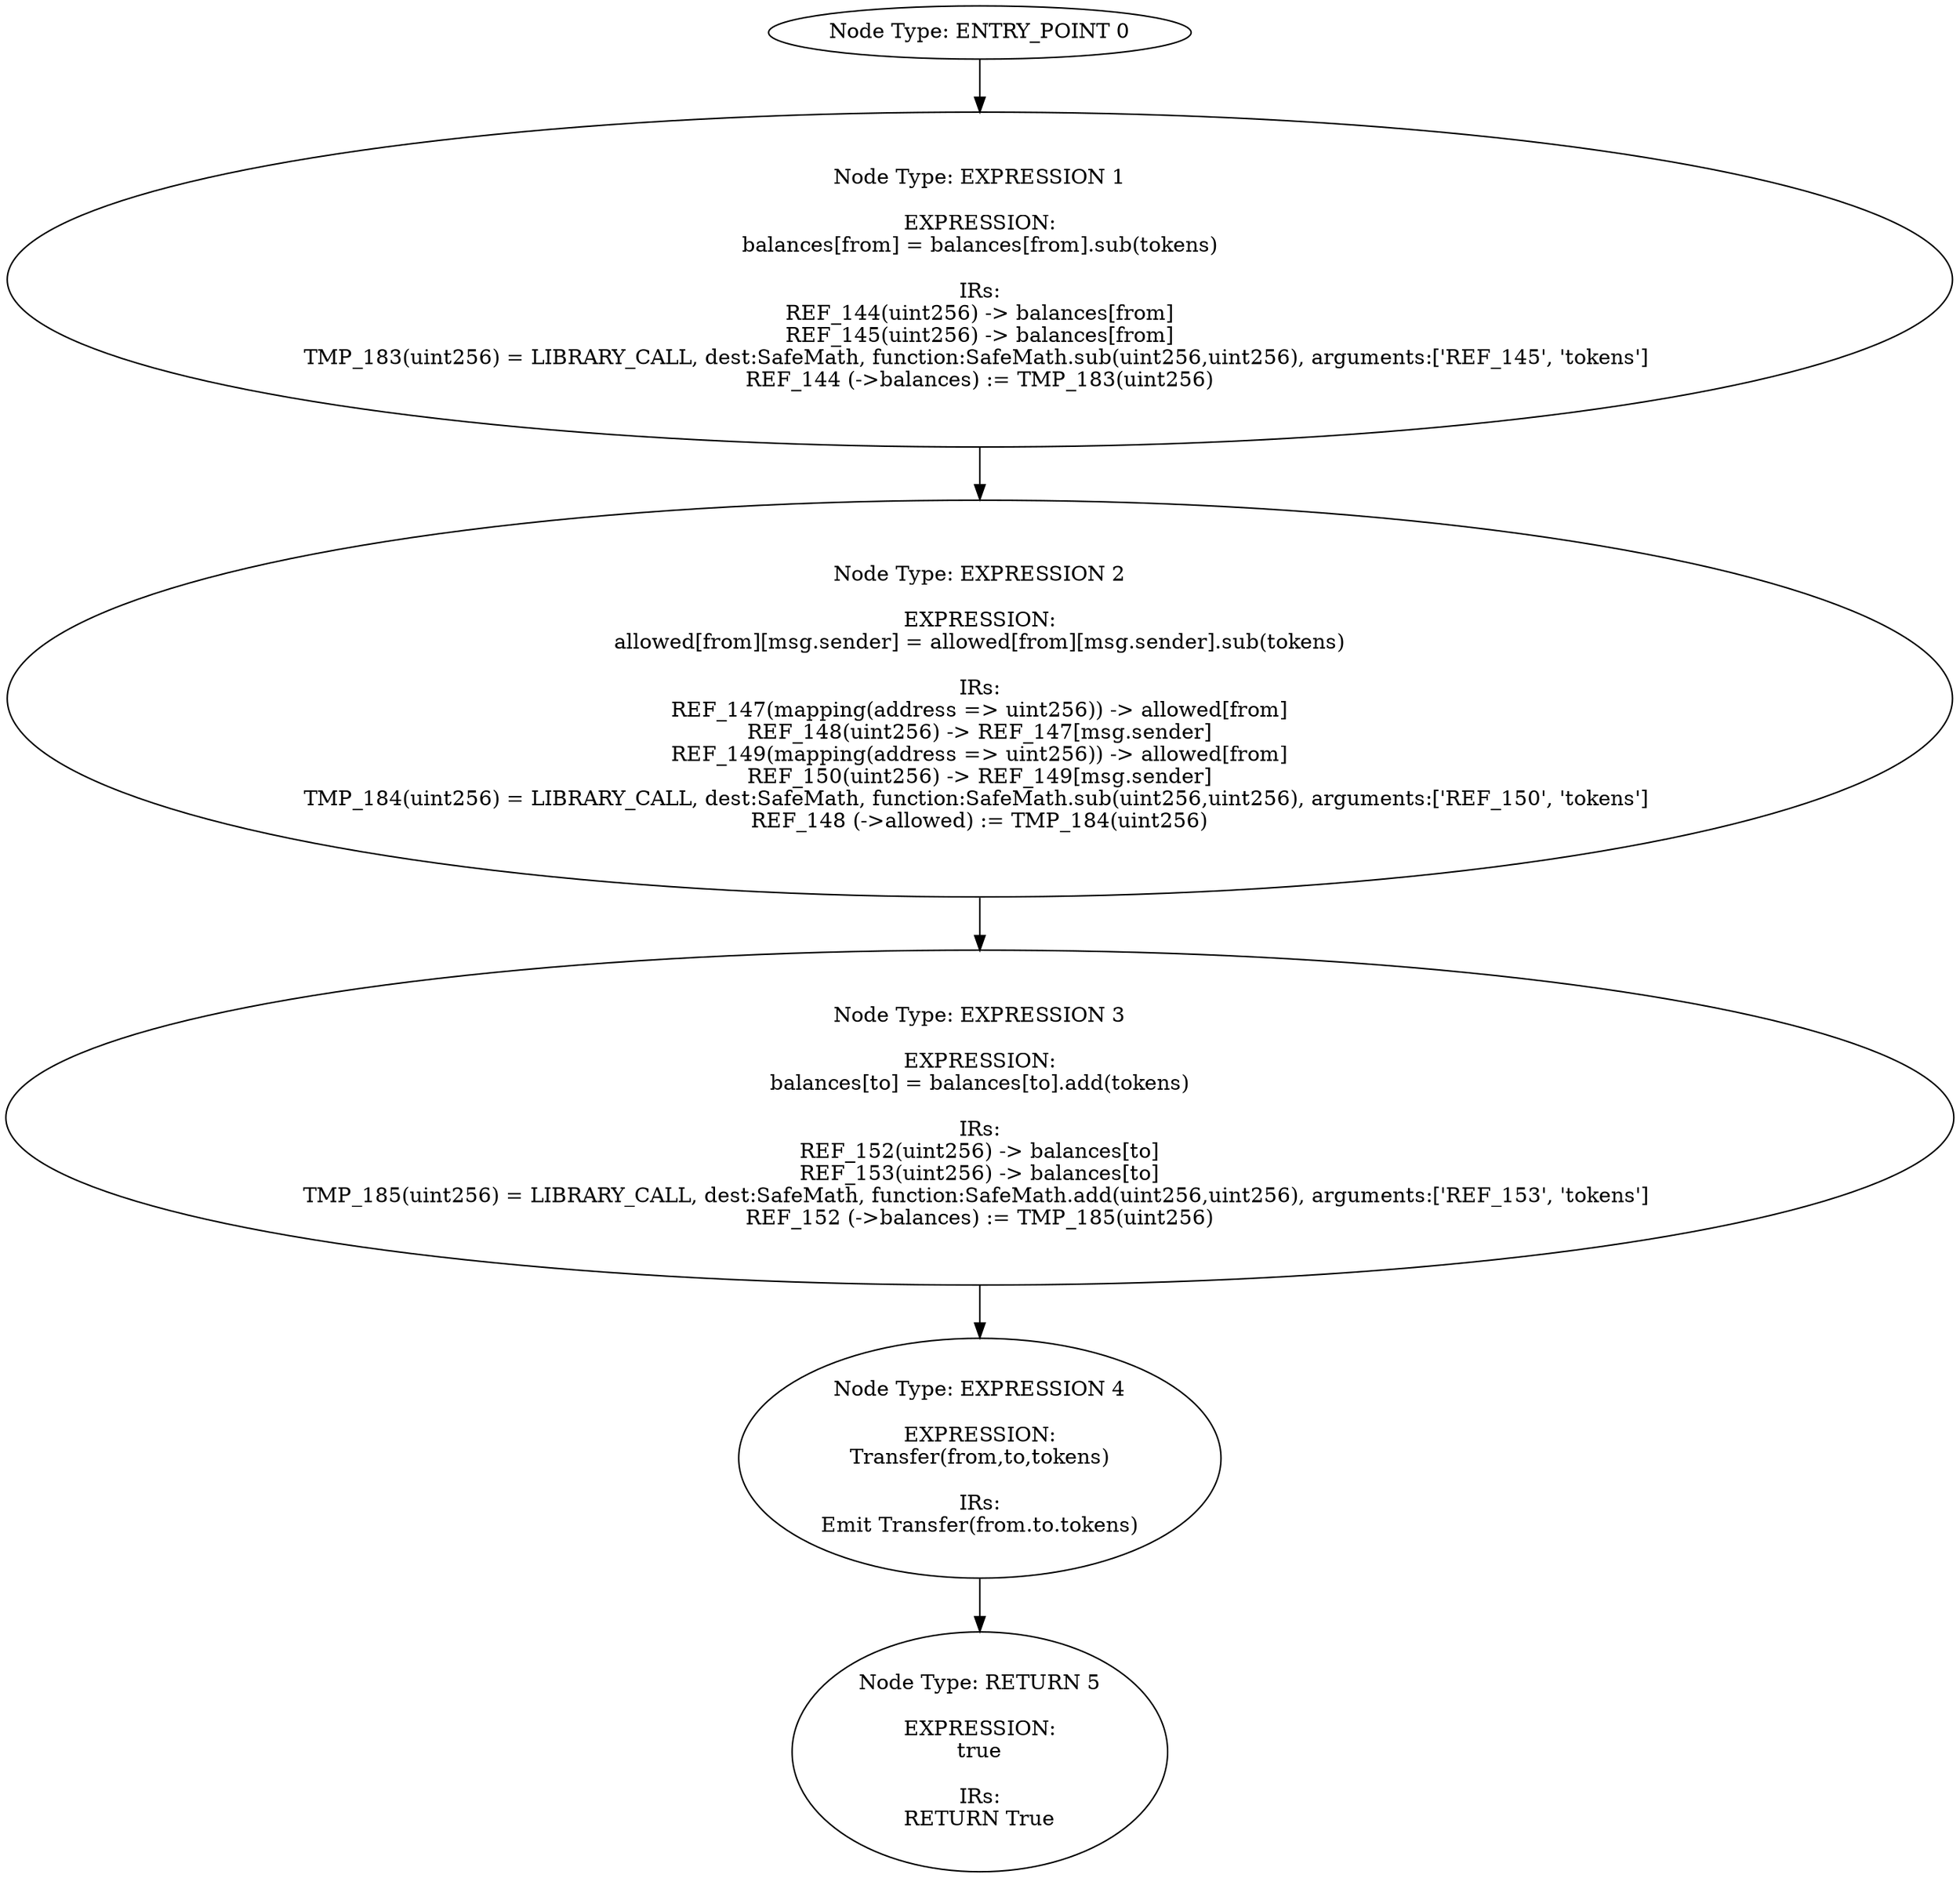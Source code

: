 digraph{
0[label="Node Type: ENTRY_POINT 0
"];
0->1;
1[label="Node Type: EXPRESSION 1

EXPRESSION:
balances[from] = balances[from].sub(tokens)

IRs:
REF_144(uint256) -> balances[from]
REF_145(uint256) -> balances[from]
TMP_183(uint256) = LIBRARY_CALL, dest:SafeMath, function:SafeMath.sub(uint256,uint256), arguments:['REF_145', 'tokens'] 
REF_144 (->balances) := TMP_183(uint256)"];
1->2;
2[label="Node Type: EXPRESSION 2

EXPRESSION:
allowed[from][msg.sender] = allowed[from][msg.sender].sub(tokens)

IRs:
REF_147(mapping(address => uint256)) -> allowed[from]
REF_148(uint256) -> REF_147[msg.sender]
REF_149(mapping(address => uint256)) -> allowed[from]
REF_150(uint256) -> REF_149[msg.sender]
TMP_184(uint256) = LIBRARY_CALL, dest:SafeMath, function:SafeMath.sub(uint256,uint256), arguments:['REF_150', 'tokens'] 
REF_148 (->allowed) := TMP_184(uint256)"];
2->3;
3[label="Node Type: EXPRESSION 3

EXPRESSION:
balances[to] = balances[to].add(tokens)

IRs:
REF_152(uint256) -> balances[to]
REF_153(uint256) -> balances[to]
TMP_185(uint256) = LIBRARY_CALL, dest:SafeMath, function:SafeMath.add(uint256,uint256), arguments:['REF_153', 'tokens'] 
REF_152 (->balances) := TMP_185(uint256)"];
3->4;
4[label="Node Type: EXPRESSION 4

EXPRESSION:
Transfer(from,to,tokens)

IRs:
Emit Transfer(from.to.tokens)"];
4->5;
5[label="Node Type: RETURN 5

EXPRESSION:
true

IRs:
RETURN True"];
}
